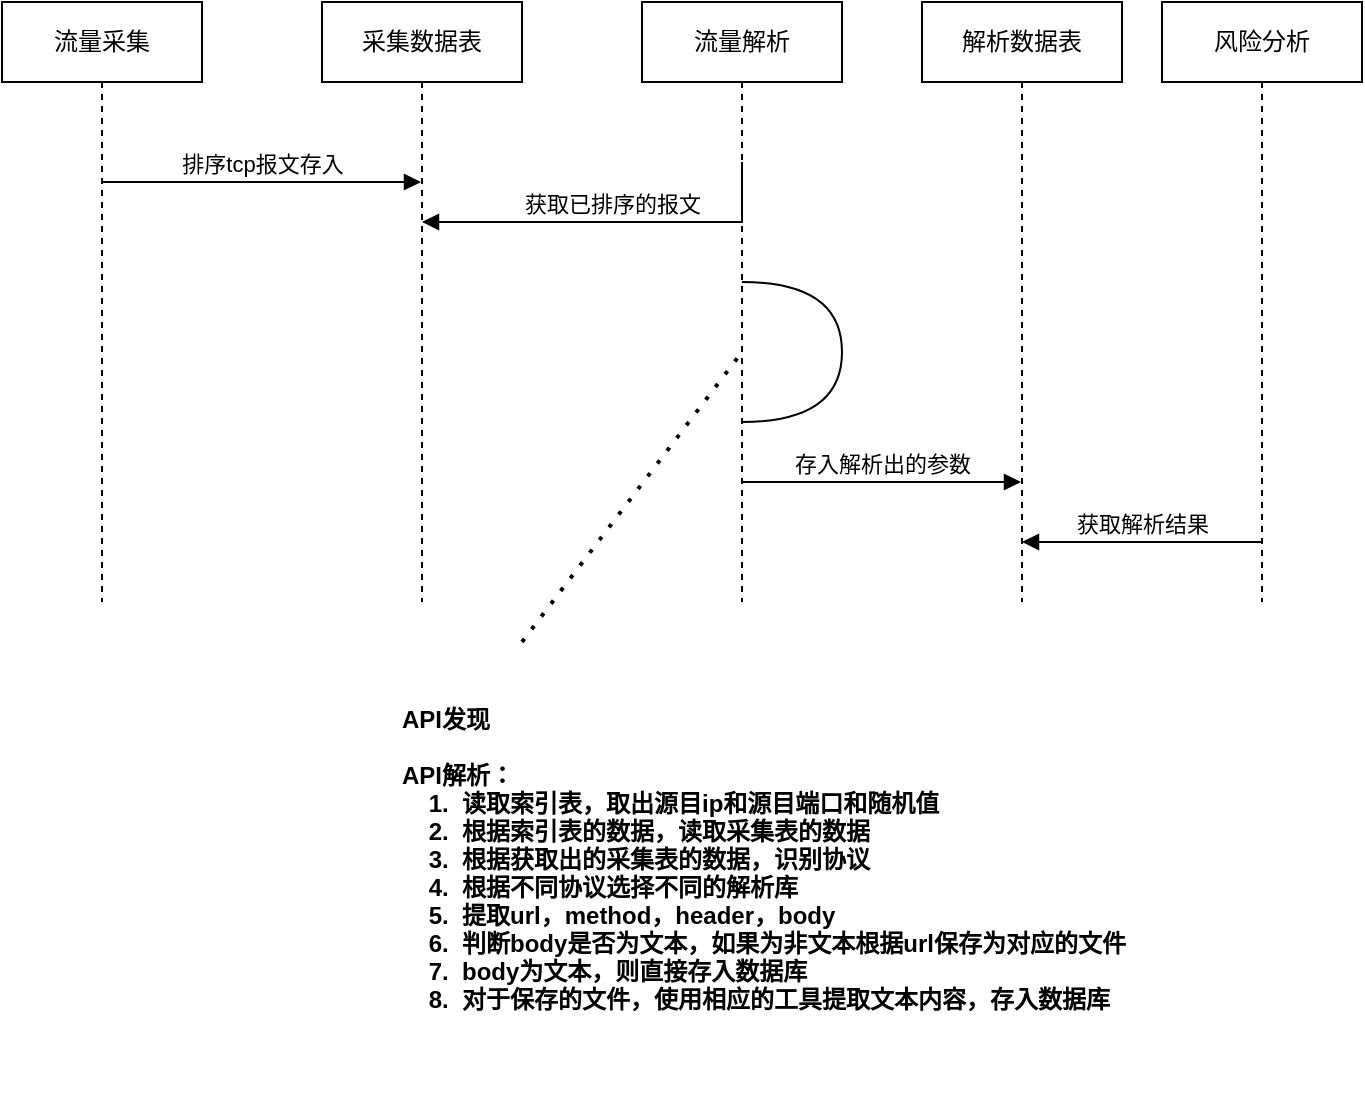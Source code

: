 <mxfile version="20.8.23" type="github">
  <diagram id="kgpKYQtTHZ0yAKxKKP6v" name="Page-1">
    <mxGraphModel dx="968" dy="745" grid="1" gridSize="10" guides="1" tooltips="1" connect="1" arrows="1" fold="1" page="1" pageScale="1" pageWidth="850" pageHeight="1100" math="0" shadow="0">
      <root>
        <mxCell id="0" />
        <mxCell id="1" parent="0" />
        <mxCell id="Zyssp2xTZlaCK_Lh6rSp-5" value="流量解析" style="shape=umlLifeline;perimeter=lifelinePerimeter;whiteSpace=wrap;html=1;container=1;dropTarget=0;collapsible=0;recursiveResize=0;outlineConnect=0;portConstraint=eastwest;newEdgeStyle={&quot;edgeStyle&quot;:&quot;elbowEdgeStyle&quot;,&quot;elbow&quot;:&quot;vertical&quot;,&quot;curved&quot;:0,&quot;rounded&quot;:0};" vertex="1" parent="1">
          <mxGeometry x="460" y="60" width="100" height="300" as="geometry" />
        </mxCell>
        <mxCell id="Zyssp2xTZlaCK_Lh6rSp-6" value="风险分析" style="shape=umlLifeline;perimeter=lifelinePerimeter;whiteSpace=wrap;html=1;container=1;dropTarget=0;collapsible=0;recursiveResize=0;outlineConnect=0;portConstraint=eastwest;newEdgeStyle={&quot;edgeStyle&quot;:&quot;elbowEdgeStyle&quot;,&quot;elbow&quot;:&quot;vertical&quot;,&quot;curved&quot;:0,&quot;rounded&quot;:0};" vertex="1" parent="1">
          <mxGeometry x="720" y="60" width="100" height="300" as="geometry" />
        </mxCell>
        <mxCell id="Zyssp2xTZlaCK_Lh6rSp-7" value="流量采集" style="shape=umlLifeline;perimeter=lifelinePerimeter;whiteSpace=wrap;html=1;container=1;dropTarget=0;collapsible=0;recursiveResize=0;outlineConnect=0;portConstraint=eastwest;newEdgeStyle={&quot;edgeStyle&quot;:&quot;elbowEdgeStyle&quot;,&quot;elbow&quot;:&quot;vertical&quot;,&quot;curved&quot;:0,&quot;rounded&quot;:0};" vertex="1" parent="1">
          <mxGeometry x="140" y="60" width="100" height="300" as="geometry" />
        </mxCell>
        <mxCell id="Zyssp2xTZlaCK_Lh6rSp-8" value="采集数据表" style="shape=umlLifeline;perimeter=lifelinePerimeter;whiteSpace=wrap;html=1;container=1;dropTarget=0;collapsible=0;recursiveResize=0;outlineConnect=0;portConstraint=eastwest;newEdgeStyle={&quot;edgeStyle&quot;:&quot;elbowEdgeStyle&quot;,&quot;elbow&quot;:&quot;vertical&quot;,&quot;curved&quot;:0,&quot;rounded&quot;:0};" vertex="1" parent="1">
          <mxGeometry x="300" y="60" width="100" height="300" as="geometry" />
        </mxCell>
        <mxCell id="Zyssp2xTZlaCK_Lh6rSp-10" value="排序tcp报文存入" style="html=1;verticalAlign=bottom;endArrow=block;edgeStyle=elbowEdgeStyle;elbow=vertical;curved=0;rounded=0;exitX=0.5;exitY=0.3;exitDx=0;exitDy=0;exitPerimeter=0;" edge="1" parent="1" source="Zyssp2xTZlaCK_Lh6rSp-7" target="Zyssp2xTZlaCK_Lh6rSp-8">
          <mxGeometry width="80" relative="1" as="geometry">
            <mxPoint x="200" y="150" as="sourcePoint" />
            <mxPoint x="280" y="150" as="targetPoint" />
          </mxGeometry>
        </mxCell>
        <mxCell id="Zyssp2xTZlaCK_Lh6rSp-11" value="获取已排序的报文" style="html=1;verticalAlign=bottom;endArrow=block;edgeStyle=elbowEdgeStyle;elbow=vertical;curved=0;rounded=0;" edge="1" parent="1" target="Zyssp2xTZlaCK_Lh6rSp-8">
          <mxGeometry width="80" relative="1" as="geometry">
            <mxPoint x="510" y="140" as="sourcePoint" />
            <mxPoint x="590" y="140" as="targetPoint" />
            <Array as="points">
              <mxPoint x="480" y="170" />
            </Array>
          </mxGeometry>
        </mxCell>
        <mxCell id="Zyssp2xTZlaCK_Lh6rSp-12" value="解析数据表" style="shape=umlLifeline;perimeter=lifelinePerimeter;whiteSpace=wrap;html=1;container=1;dropTarget=0;collapsible=0;recursiveResize=0;outlineConnect=0;portConstraint=eastwest;newEdgeStyle={&quot;edgeStyle&quot;:&quot;elbowEdgeStyle&quot;,&quot;elbow&quot;:&quot;vertical&quot;,&quot;curved&quot;:0,&quot;rounded&quot;:0};" vertex="1" parent="1">
          <mxGeometry x="600" y="60" width="100" height="300" as="geometry" />
        </mxCell>
        <mxCell id="Zyssp2xTZlaCK_Lh6rSp-14" value="" style="shape=requiredInterface;html=1;verticalLabelPosition=bottom;sketch=0;" vertex="1" parent="1">
          <mxGeometry x="510" y="200" width="50" height="70" as="geometry" />
        </mxCell>
        <mxCell id="Zyssp2xTZlaCK_Lh6rSp-15" value="API发现&#xa;&#xa;API解析：&#xa;    1.  读取索引表，取出源目ip和源目端口和随机值&#xa;    2.  根据索引表的数据，读取采集表的数据&#xa;    3.  根据获取出的采集表的数据，识别协议&#xa;    4.  根据不同协议选择不同的解析库&#xa;    5.  提取url，method，header，body&#xa;    6.  判断body是否为文本，如果为非文本根据url保存为对应的文件&#xa;    7.  body为文本，则直接存入数据库&#xa;    8.  对于保存的文件，使用相应的工具提取文本内容，存入数据库&#xa;" style="text;align=left;fontStyle=1;verticalAlign=middle;spacingLeft=3;spacingRight=3;strokeColor=none;rotatable=0;points=[[0,0.5],[1,0.5]];portConstraint=eastwest;" vertex="1" parent="1">
          <mxGeometry x="335" y="380" width="400" height="230" as="geometry" />
        </mxCell>
        <mxCell id="Zyssp2xTZlaCK_Lh6rSp-16" value="" style="endArrow=none;dashed=1;html=1;dashPattern=1 3;strokeWidth=2;rounded=0;entryX=0;entryY=0.5;entryDx=0;entryDy=0;entryPerimeter=0;" edge="1" parent="1" target="Zyssp2xTZlaCK_Lh6rSp-14">
          <mxGeometry width="50" height="50" relative="1" as="geometry">
            <mxPoint x="400" y="380" as="sourcePoint" />
            <mxPoint x="450" y="330" as="targetPoint" />
          </mxGeometry>
        </mxCell>
        <mxCell id="Zyssp2xTZlaCK_Lh6rSp-17" value="存入解析出的参数" style="html=1;verticalAlign=bottom;endArrow=block;edgeStyle=elbowEdgeStyle;elbow=vertical;curved=0;rounded=0;" edge="1" parent="1" target="Zyssp2xTZlaCK_Lh6rSp-12">
          <mxGeometry width="80" relative="1" as="geometry">
            <mxPoint x="510" y="300" as="sourcePoint" />
            <mxPoint x="590" y="300" as="targetPoint" />
          </mxGeometry>
        </mxCell>
        <mxCell id="Zyssp2xTZlaCK_Lh6rSp-18" value="获取解析结果" style="html=1;verticalAlign=bottom;endArrow=block;edgeStyle=elbowEdgeStyle;elbow=vertical;curved=0;rounded=0;" edge="1" parent="1" source="Zyssp2xTZlaCK_Lh6rSp-6" target="Zyssp2xTZlaCK_Lh6rSp-12">
          <mxGeometry width="80" relative="1" as="geometry">
            <mxPoint x="770" y="280" as="sourcePoint" />
            <mxPoint x="850" y="280" as="targetPoint" />
            <Array as="points">
              <mxPoint x="710" y="330" />
              <mxPoint x="720" y="330" />
              <mxPoint x="720" y="330" />
            </Array>
          </mxGeometry>
        </mxCell>
      </root>
    </mxGraphModel>
  </diagram>
</mxfile>
